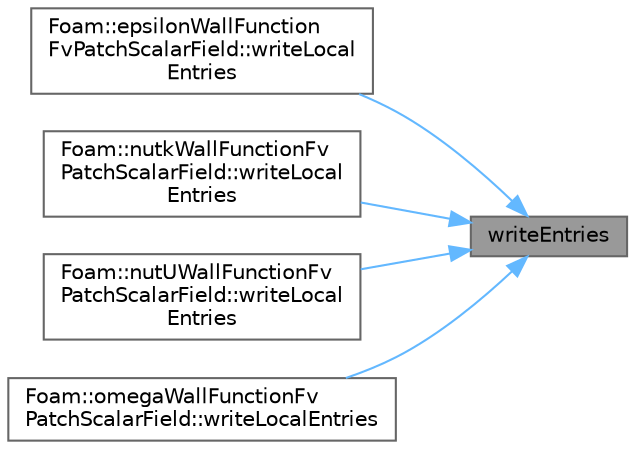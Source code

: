 digraph "writeEntries"
{
 // LATEX_PDF_SIZE
  bgcolor="transparent";
  edge [fontname=Helvetica,fontsize=10,labelfontname=Helvetica,labelfontsize=10];
  node [fontname=Helvetica,fontsize=10,shape=box,height=0.2,width=0.4];
  rankdir="RL";
  Node1 [id="Node000001",label="writeEntries",height=0.2,width=0.4,color="gray40", fillcolor="grey60", style="filled", fontcolor="black",tooltip=" "];
  Node1 -> Node2 [id="edge1_Node000001_Node000002",dir="back",color="steelblue1",style="solid",tooltip=" "];
  Node2 [id="Node000002",label="Foam::epsilonWallFunction\lFvPatchScalarField::writeLocal\lEntries",height=0.2,width=0.4,color="grey40", fillcolor="white", style="filled",URL="$classFoam_1_1epsilonWallFunctionFvPatchScalarField.html#a320f9d385b60c3b94e52b9e3d7164231",tooltip=" "];
  Node1 -> Node3 [id="edge2_Node000001_Node000003",dir="back",color="steelblue1",style="solid",tooltip=" "];
  Node3 [id="Node000003",label="Foam::nutkWallFunctionFv\lPatchScalarField::writeLocal\lEntries",height=0.2,width=0.4,color="grey40", fillcolor="white", style="filled",URL="$classFoam_1_1nutkWallFunctionFvPatchScalarField.html#a320f9d385b60c3b94e52b9e3d7164231",tooltip=" "];
  Node1 -> Node4 [id="edge3_Node000001_Node000004",dir="back",color="steelblue1",style="solid",tooltip=" "];
  Node4 [id="Node000004",label="Foam::nutUWallFunctionFv\lPatchScalarField::writeLocal\lEntries",height=0.2,width=0.4,color="grey40", fillcolor="white", style="filled",URL="$classFoam_1_1nutUWallFunctionFvPatchScalarField.html#a320f9d385b60c3b94e52b9e3d7164231",tooltip=" "];
  Node1 -> Node5 [id="edge4_Node000001_Node000005",dir="back",color="steelblue1",style="solid",tooltip=" "];
  Node5 [id="Node000005",label="Foam::omegaWallFunctionFv\lPatchScalarField::writeLocalEntries",height=0.2,width=0.4,color="grey40", fillcolor="white", style="filled",URL="$classFoam_1_1omegaWallFunctionFvPatchScalarField.html#a320f9d385b60c3b94e52b9e3d7164231",tooltip=" "];
}
